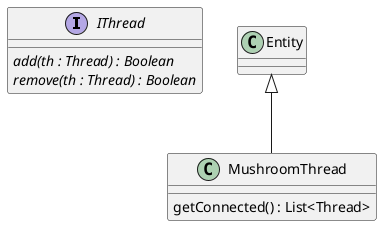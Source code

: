 @startuml thread

interface IThread{
    {abstract} add(th : Thread) : Boolean
    {abstract} remove(th : Thread) : Boolean
}

class MushroomThread extends Entity{
    getConnected() : List<Thread>
}

@enduml